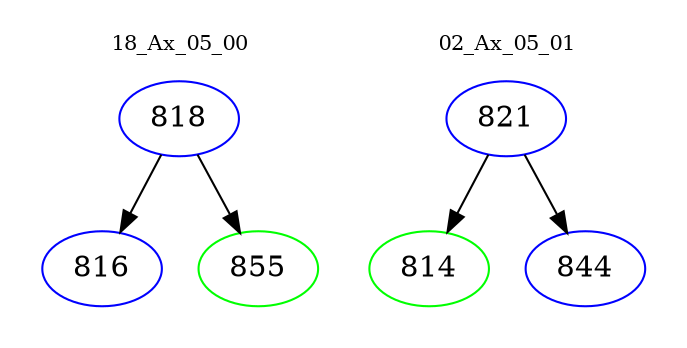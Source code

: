digraph{
subgraph cluster_0 {
color = white
label = "18_Ax_05_00";
fontsize=10;
T0_818 [label="818", color="blue"]
T0_818 -> T0_816 [color="black"]
T0_816 [label="816", color="blue"]
T0_818 -> T0_855 [color="black"]
T0_855 [label="855", color="green"]
}
subgraph cluster_1 {
color = white
label = "02_Ax_05_01";
fontsize=10;
T1_821 [label="821", color="blue"]
T1_821 -> T1_814 [color="black"]
T1_814 [label="814", color="green"]
T1_821 -> T1_844 [color="black"]
T1_844 [label="844", color="blue"]
}
}
